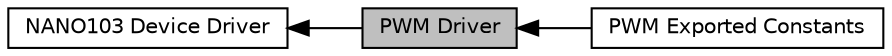 digraph "PWM Driver"
{
  edge [fontname="Helvetica",fontsize="10",labelfontname="Helvetica",labelfontsize="10"];
  node [fontname="Helvetica",fontsize="10",shape=box];
  rankdir=LR;
  Node2 [label="NANO103 Device Driver",height=0.2,width=0.4,color="black", fillcolor="white", style="filled",URL="$d5/dcb/group___n_a_n_o103___device___driver.html",tooltip=" "];
  Node1 [label="PWM Driver",height=0.2,width=0.4,color="black", fillcolor="grey75", style="filled", fontcolor="black",tooltip=" "];
  Node3 [label="PWM Exported Constants",height=0.2,width=0.4,color="black", fillcolor="white", style="filled",URL="$dd/d80/group___n_a_n_o103___p_w_m___e_x_p_o_r_t_e_d___c_o_n_s_t_a_n_t_s.html",tooltip=" "];
  Node2->Node1 [shape=plaintext, dir="back", style="solid"];
  Node1->Node3 [shape=plaintext, dir="back", style="solid"];
}
